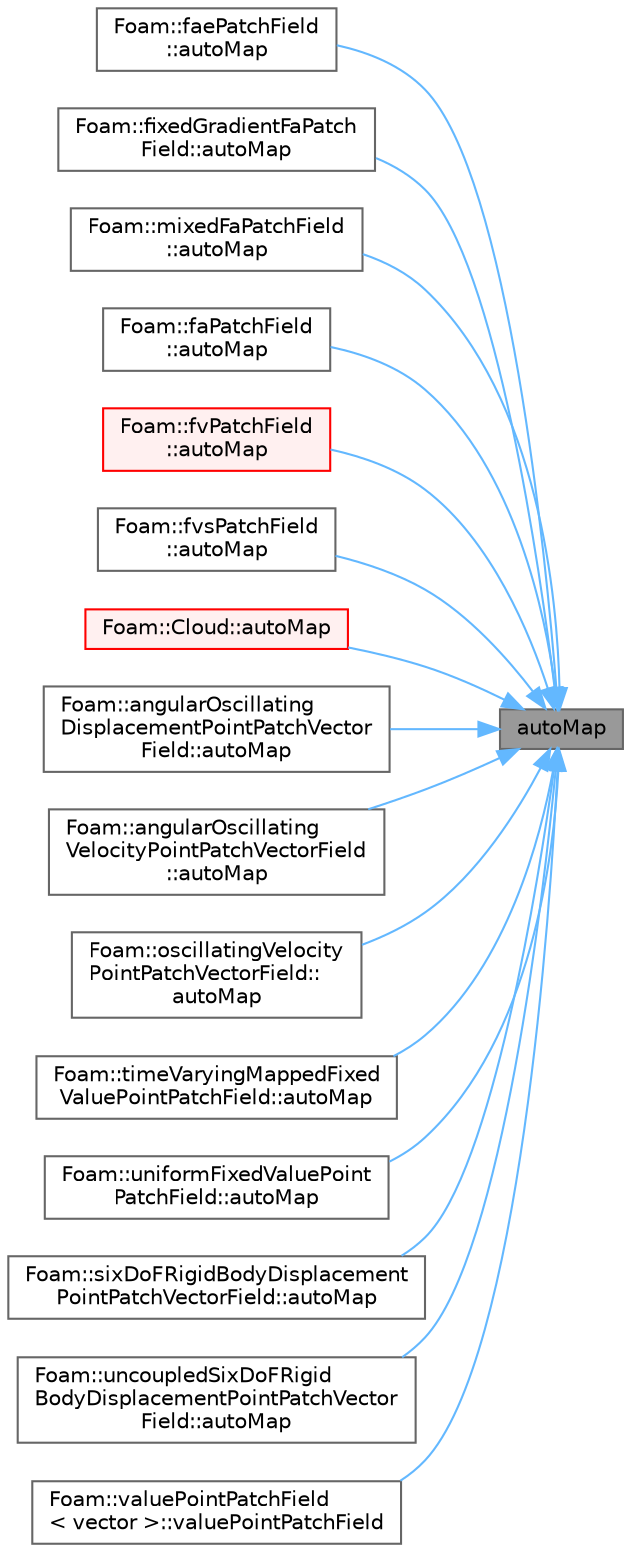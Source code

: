 digraph "autoMap"
{
 // LATEX_PDF_SIZE
  bgcolor="transparent";
  edge [fontname=Helvetica,fontsize=10,labelfontname=Helvetica,labelfontsize=10];
  node [fontname=Helvetica,fontsize=10,shape=box,height=0.2,width=0.4];
  rankdir="RL";
  Node1 [id="Node000001",label="autoMap",height=0.2,width=0.4,color="gray40", fillcolor="grey60", style="filled", fontcolor="black",tooltip=" "];
  Node1 -> Node2 [id="edge1_Node000001_Node000002",dir="back",color="steelblue1",style="solid",tooltip=" "];
  Node2 [id="Node000002",label="Foam::faePatchField\l::autoMap",height=0.2,width=0.4,color="grey40", fillcolor="white", style="filled",URL="$classFoam_1_1faePatchField.html#ab2f7c125fe80658116a5db0e6bdce882",tooltip=" "];
  Node1 -> Node3 [id="edge2_Node000001_Node000003",dir="back",color="steelblue1",style="solid",tooltip=" "];
  Node3 [id="Node000003",label="Foam::fixedGradientFaPatch\lField::autoMap",height=0.2,width=0.4,color="grey40", fillcolor="white", style="filled",URL="$classFoam_1_1fixedGradientFaPatchField.html#ab2f7c125fe80658116a5db0e6bdce882",tooltip=" "];
  Node1 -> Node4 [id="edge3_Node000001_Node000004",dir="back",color="steelblue1",style="solid",tooltip=" "];
  Node4 [id="Node000004",label="Foam::mixedFaPatchField\l::autoMap",height=0.2,width=0.4,color="grey40", fillcolor="white", style="filled",URL="$classFoam_1_1mixedFaPatchField.html#ab2f7c125fe80658116a5db0e6bdce882",tooltip=" "];
  Node1 -> Node5 [id="edge4_Node000001_Node000005",dir="back",color="steelblue1",style="solid",tooltip=" "];
  Node5 [id="Node000005",label="Foam::faPatchField\l::autoMap",height=0.2,width=0.4,color="grey40", fillcolor="white", style="filled",URL="$classFoam_1_1faPatchField.html#ab2f7c125fe80658116a5db0e6bdce882",tooltip=" "];
  Node1 -> Node6 [id="edge5_Node000001_Node000006",dir="back",color="steelblue1",style="solid",tooltip=" "];
  Node6 [id="Node000006",label="Foam::fvPatchField\l::autoMap",height=0.2,width=0.4,color="red", fillcolor="#FFF0F0", style="filled",URL="$classFoam_1_1fvPatchField.html#a0ab0c43ce90d756c88dd81e3d0a9eef5",tooltip=" "];
  Node1 -> Node21 [id="edge6_Node000001_Node000021",dir="back",color="steelblue1",style="solid",tooltip=" "];
  Node21 [id="Node000021",label="Foam::fvsPatchField\l::autoMap",height=0.2,width=0.4,color="grey40", fillcolor="white", style="filled",URL="$classFoam_1_1fvsPatchField.html#a0ab0c43ce90d756c88dd81e3d0a9eef5",tooltip=" "];
  Node1 -> Node22 [id="edge7_Node000001_Node000022",dir="back",color="steelblue1",style="solid",tooltip=" "];
  Node22 [id="Node000022",label="Foam::Cloud::autoMap",height=0.2,width=0.4,color="red", fillcolor="#FFF0F0", style="filled",URL="$classFoam_1_1Cloud.html#a92925e15793eb93f049bdd7d1bfdff58",tooltip=" "];
  Node1 -> Node29 [id="edge8_Node000001_Node000029",dir="back",color="steelblue1",style="solid",tooltip=" "];
  Node29 [id="Node000029",label="Foam::angularOscillating\lDisplacementPointPatchVector\lField::autoMap",height=0.2,width=0.4,color="grey40", fillcolor="white", style="filled",URL="$classFoam_1_1angularOscillatingDisplacementPointPatchVectorField.html#a29ce2a7cdc96cffba66b33b9ab1355a4",tooltip=" "];
  Node1 -> Node30 [id="edge9_Node000001_Node000030",dir="back",color="steelblue1",style="solid",tooltip=" "];
  Node30 [id="Node000030",label="Foam::angularOscillating\lVelocityPointPatchVectorField\l::autoMap",height=0.2,width=0.4,color="grey40", fillcolor="white", style="filled",URL="$classFoam_1_1angularOscillatingVelocityPointPatchVectorField.html#a29ce2a7cdc96cffba66b33b9ab1355a4",tooltip=" "];
  Node1 -> Node31 [id="edge10_Node000001_Node000031",dir="back",color="steelblue1",style="solid",tooltip=" "];
  Node31 [id="Node000031",label="Foam::oscillatingVelocity\lPointPatchVectorField::\lautoMap",height=0.2,width=0.4,color="grey40", fillcolor="white", style="filled",URL="$classFoam_1_1oscillatingVelocityPointPatchVectorField.html#a29ce2a7cdc96cffba66b33b9ab1355a4",tooltip=" "];
  Node1 -> Node32 [id="edge11_Node000001_Node000032",dir="back",color="steelblue1",style="solid",tooltip=" "];
  Node32 [id="Node000032",label="Foam::timeVaryingMappedFixed\lValuePointPatchField::autoMap",height=0.2,width=0.4,color="grey40", fillcolor="white", style="filled",URL="$classFoam_1_1timeVaryingMappedFixedValuePointPatchField.html#a29ce2a7cdc96cffba66b33b9ab1355a4",tooltip=" "];
  Node1 -> Node33 [id="edge12_Node000001_Node000033",dir="back",color="steelblue1",style="solid",tooltip=" "];
  Node33 [id="Node000033",label="Foam::uniformFixedValuePoint\lPatchField::autoMap",height=0.2,width=0.4,color="grey40", fillcolor="white", style="filled",URL="$classFoam_1_1uniformFixedValuePointPatchField.html#a29ce2a7cdc96cffba66b33b9ab1355a4",tooltip=" "];
  Node1 -> Node34 [id="edge13_Node000001_Node000034",dir="back",color="steelblue1",style="solid",tooltip=" "];
  Node34 [id="Node000034",label="Foam::sixDoFRigidBodyDisplacement\lPointPatchVectorField::autoMap",height=0.2,width=0.4,color="grey40", fillcolor="white", style="filled",URL="$classFoam_1_1sixDoFRigidBodyDisplacementPointPatchVectorField.html#a29ce2a7cdc96cffba66b33b9ab1355a4",tooltip=" "];
  Node1 -> Node35 [id="edge14_Node000001_Node000035",dir="back",color="steelblue1",style="solid",tooltip=" "];
  Node35 [id="Node000035",label="Foam::uncoupledSixDoFRigid\lBodyDisplacementPointPatchVector\lField::autoMap",height=0.2,width=0.4,color="grey40", fillcolor="white", style="filled",URL="$classFoam_1_1uncoupledSixDoFRigidBodyDisplacementPointPatchVectorField.html#a29ce2a7cdc96cffba66b33b9ab1355a4",tooltip=" "];
  Node1 -> Node36 [id="edge15_Node000001_Node000036",dir="back",color="steelblue1",style="solid",tooltip=" "];
  Node36 [id="Node000036",label="Foam::valuePointPatchField\l\< vector \>::valuePointPatchField",height=0.2,width=0.4,color="grey40", fillcolor="white", style="filled",URL="$classFoam_1_1valuePointPatchField.html#ad7532b7ba8c3d7bd6759e7e7c0717a6d",tooltip=" "];
}
